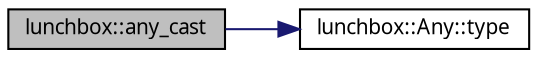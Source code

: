 digraph "lunchbox::any_cast"
{
  edge [fontname="Sans",fontsize="10",labelfontname="Sans",labelfontsize="10"];
  node [fontname="Sans",fontsize="10",shape=record];
  rankdir="LR";
  Node1 [label="lunchbox::any_cast",height=0.2,width=0.4,color="black", fillcolor="grey75", style="filled" fontcolor="black"];
  Node1 -> Node2 [color="midnightblue",fontsize="10",style="solid",fontname="Sans"];
  Node2 [label="lunchbox::Any::type",height=0.2,width=0.4,color="black", fillcolor="white", style="filled",URL="$classlunchbox_1_1_any.html#a04c199a530accb9316f8b94cb040f69e"];
}
